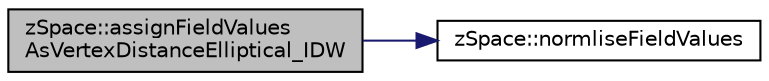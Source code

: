 digraph "zSpace::assignFieldValuesAsVertexDistanceElliptical_IDW"
{
 // LATEX_PDF_SIZE
  edge [fontname="Helvetica",fontsize="10",labelfontname="Helvetica",labelfontsize="10"];
  node [fontname="Helvetica",fontsize="10",shape=record];
  rankdir="LR";
  Node3 [label="zSpace::assignFieldValues\lAsVertexDistanceElliptical_IDW",height=0.2,width=0.4,color="black", fillcolor="grey75", style="filled", fontcolor="black",tooltip=" "];
  Node3 -> Node4 [color="midnightblue",fontsize="10",style="solid",fontname="Helvetica"];
  Node4 [label="zSpace::normliseFieldValues",height=0.2,width=0.4,color="black", fillcolor="white", style="filled",URL="$group__z_field_utilities.html#ga84131697c81bb5c07afbe29dd7ca733a",tooltip="This method normalises the field values."];
}
